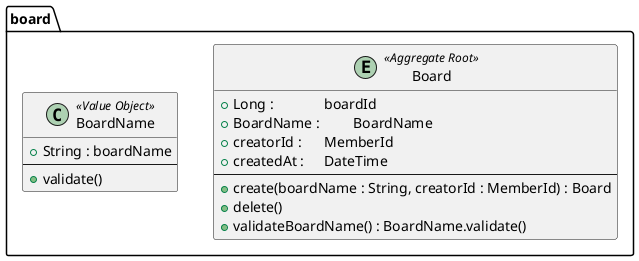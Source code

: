 @startuml
package "board" {
    entity Board <<Aggregate Root>> {
        +Long : \t\t boardId
        +BoardName : \t BoardName
        +creatorId : \t MemberId
        +createdAt : \t DateTime
        --
        +create(boardName : String, creatorId : MemberId) : Board
        +delete()
        +validateBoardName() : BoardName.validate()
    }
    'VO
    class BoardName <<Value Object>> {
        +String : boardName
        --
        +validate()
     }
}
@enduml
